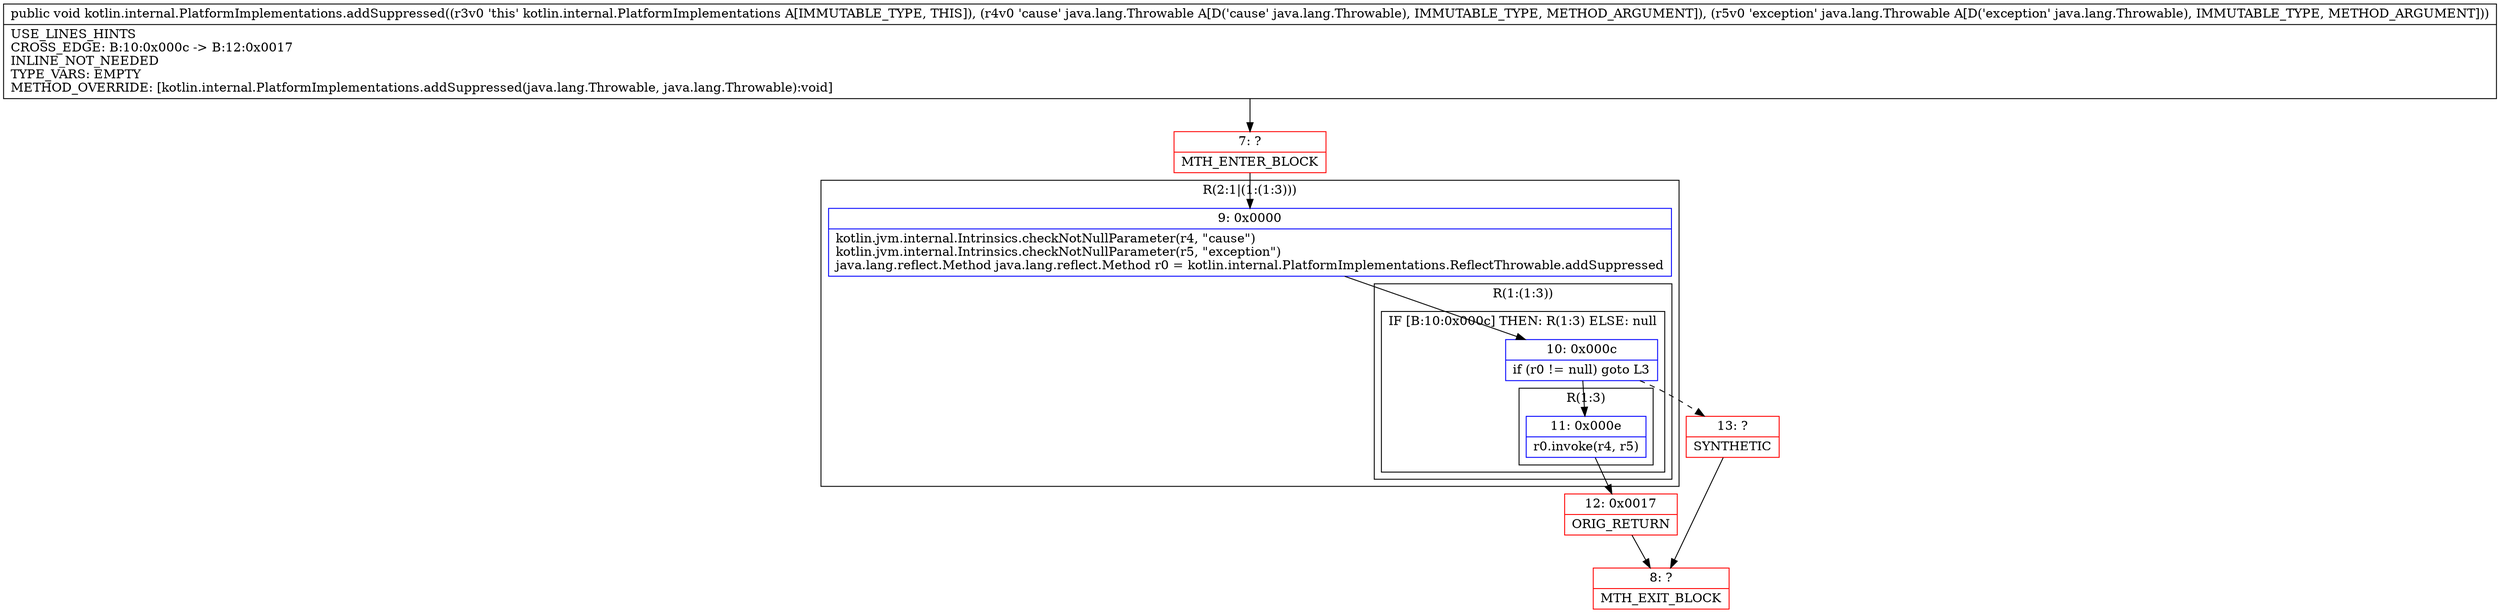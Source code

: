 digraph "CFG forkotlin.internal.PlatformImplementations.addSuppressed(Ljava\/lang\/Throwable;Ljava\/lang\/Throwable;)V" {
subgraph cluster_Region_1101867285 {
label = "R(2:1|(1:(1:3)))";
node [shape=record,color=blue];
Node_9 [shape=record,label="{9\:\ 0x0000|kotlin.jvm.internal.Intrinsics.checkNotNullParameter(r4, \"cause\")\lkotlin.jvm.internal.Intrinsics.checkNotNullParameter(r5, \"exception\")\ljava.lang.reflect.Method java.lang.reflect.Method r0 = kotlin.internal.PlatformImplementations.ReflectThrowable.addSuppressed\l}"];
subgraph cluster_Region_237386868 {
label = "R(1:(1:3))";
node [shape=record,color=blue];
subgraph cluster_IfRegion_315705704 {
label = "IF [B:10:0x000c] THEN: R(1:3) ELSE: null";
node [shape=record,color=blue];
Node_10 [shape=record,label="{10\:\ 0x000c|if (r0 != null) goto L3\l}"];
subgraph cluster_Region_2039218326 {
label = "R(1:3)";
node [shape=record,color=blue];
Node_11 [shape=record,label="{11\:\ 0x000e|r0.invoke(r4, r5)\l}"];
}
}
}
}
Node_7 [shape=record,color=red,label="{7\:\ ?|MTH_ENTER_BLOCK\l}"];
Node_12 [shape=record,color=red,label="{12\:\ 0x0017|ORIG_RETURN\l}"];
Node_8 [shape=record,color=red,label="{8\:\ ?|MTH_EXIT_BLOCK\l}"];
Node_13 [shape=record,color=red,label="{13\:\ ?|SYNTHETIC\l}"];
MethodNode[shape=record,label="{public void kotlin.internal.PlatformImplementations.addSuppressed((r3v0 'this' kotlin.internal.PlatformImplementations A[IMMUTABLE_TYPE, THIS]), (r4v0 'cause' java.lang.Throwable A[D('cause' java.lang.Throwable), IMMUTABLE_TYPE, METHOD_ARGUMENT]), (r5v0 'exception' java.lang.Throwable A[D('exception' java.lang.Throwable), IMMUTABLE_TYPE, METHOD_ARGUMENT]))  | USE_LINES_HINTS\lCROSS_EDGE: B:10:0x000c \-\> B:12:0x0017\lINLINE_NOT_NEEDED\lTYPE_VARS: EMPTY\lMETHOD_OVERRIDE: [kotlin.internal.PlatformImplementations.addSuppressed(java.lang.Throwable, java.lang.Throwable):void]\l}"];
MethodNode -> Node_7;Node_9 -> Node_10;
Node_10 -> Node_11;
Node_10 -> Node_13[style=dashed];
Node_11 -> Node_12;
Node_7 -> Node_9;
Node_12 -> Node_8;
Node_13 -> Node_8;
}

